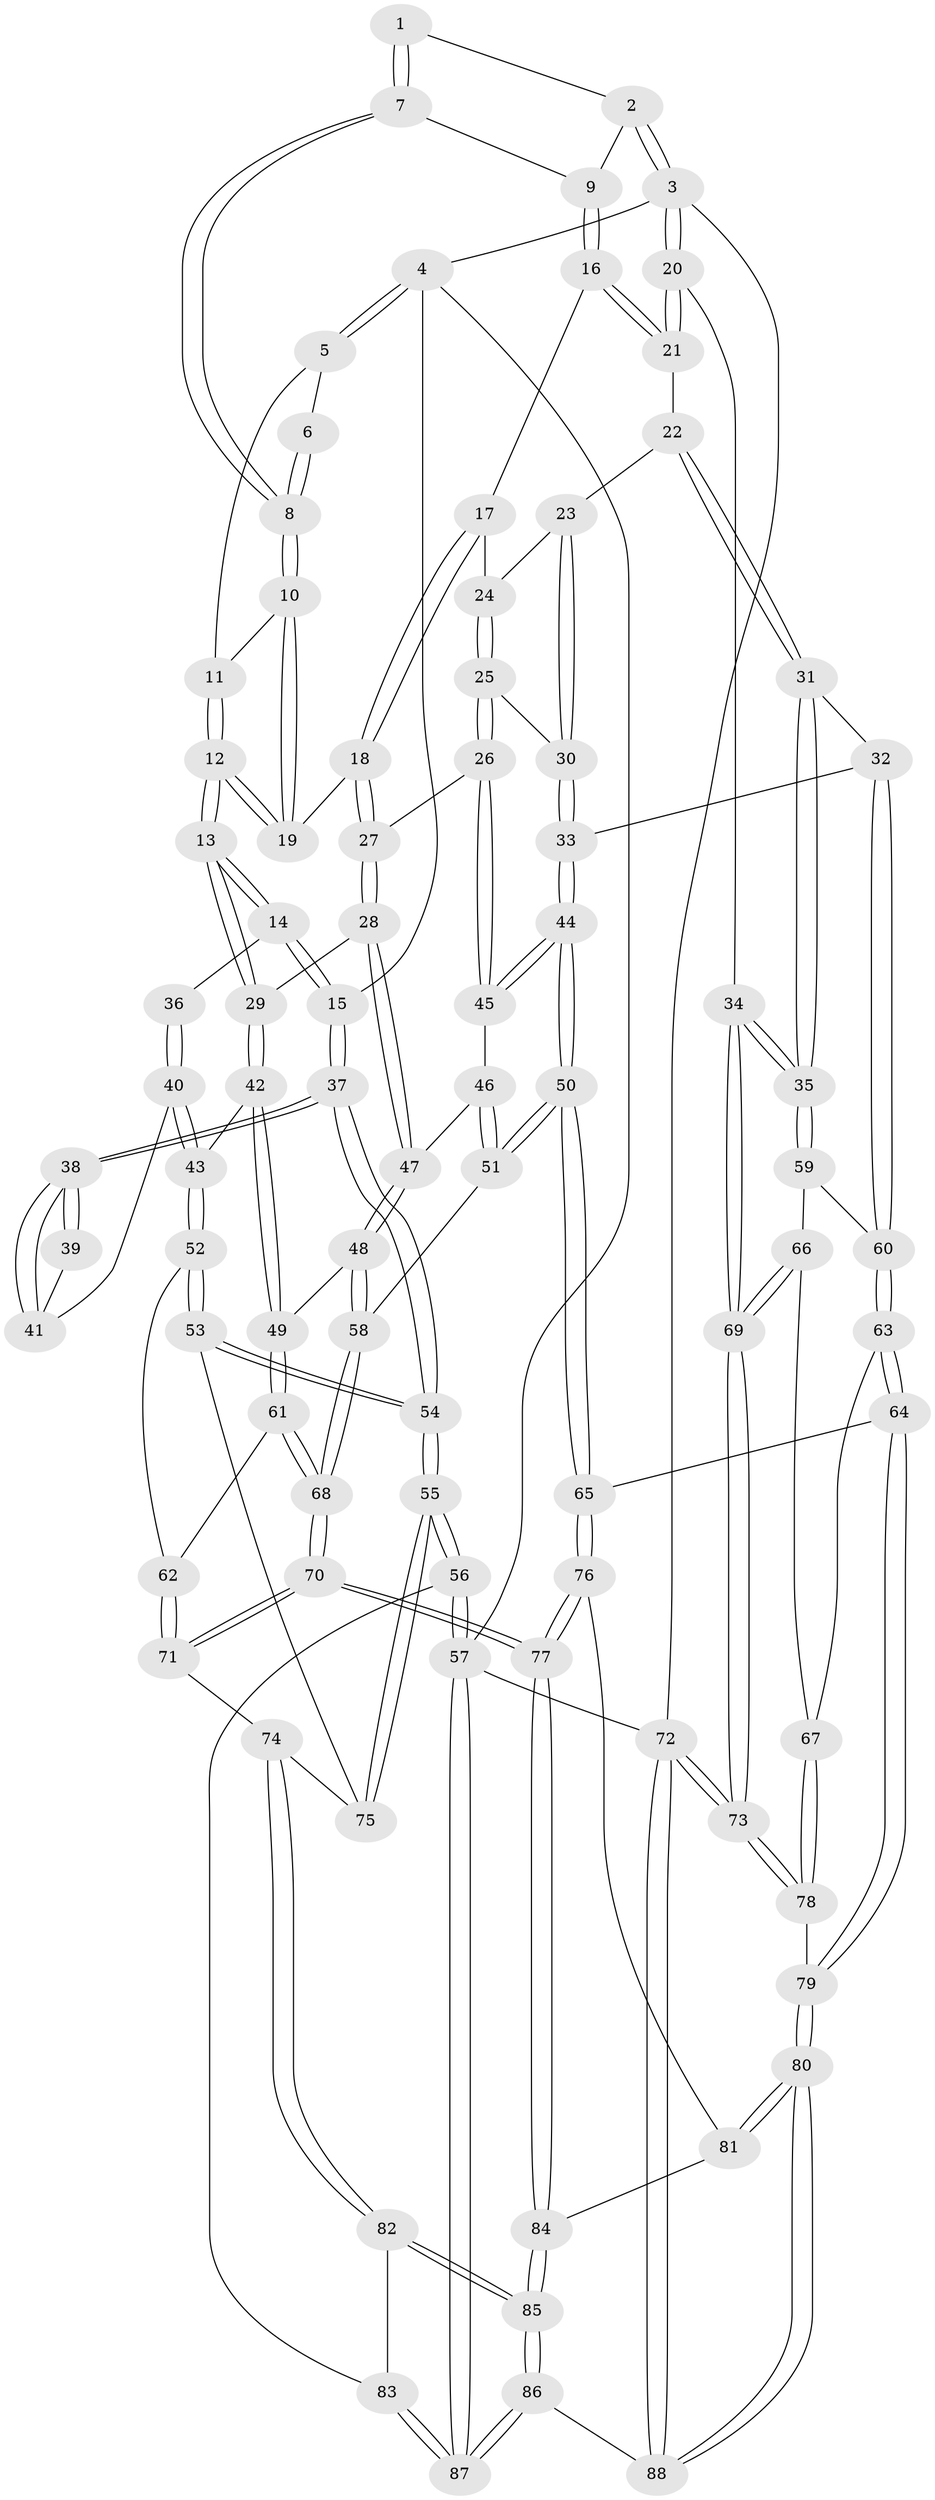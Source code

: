 // Generated by graph-tools (version 1.1) at 2025/27/03/09/25 03:27:16]
// undirected, 88 vertices, 217 edges
graph export_dot {
graph [start="1"]
  node [color=gray90,style=filled];
  1 [pos="+0.6891484565610223+0"];
  2 [pos="+0.982492037076928+0"];
  3 [pos="+1+0"];
  4 [pos="+0+0"];
  5 [pos="+0.25932826306954126+0"];
  6 [pos="+0.43816194077864856+0"];
  7 [pos="+0.6578540953610603+0.1188217778310164"];
  8 [pos="+0.5414614399885089+0.18073884537846396"];
  9 [pos="+0.7710453719136172+0.14621275610807896"];
  10 [pos="+0.5375546486305728+0.18911898876629646"];
  11 [pos="+0.29531338964619525+0.09952790991378524"];
  12 [pos="+0.2358209796855559+0.27619815809160714"];
  13 [pos="+0.22305628457713936+0.2941500958662306"];
  14 [pos="+0.19259807162702355+0.29177784595848666"];
  15 [pos="+0+0"];
  16 [pos="+0.8232268588989052+0.22354864530384977"];
  17 [pos="+0.6712849375769815+0.27927006714481123"];
  18 [pos="+0.5406431099694333+0.2114484218397845"];
  19 [pos="+0.5369822557211813+0.19497376479264994"];
  20 [pos="+1+0.06302296001963162"];
  21 [pos="+0.871280593642335+0.25488486151888834"];
  22 [pos="+0.8548595587127438+0.3274574495709303"];
  23 [pos="+0.7769740557077683+0.350384006892475"];
  24 [pos="+0.6785668364564366+0.3136263729493262"];
  25 [pos="+0.664039039631094+0.3979559031450215"];
  26 [pos="+0.555772573707805+0.40439217950274564"];
  27 [pos="+0.5133235217029581+0.3326296459222938"];
  28 [pos="+0.34075467521975805+0.38837836907340323"];
  29 [pos="+0.23448800332706818+0.31046916658262724"];
  30 [pos="+0.6853307820385179+0.4111264913619716"];
  31 [pos="+0.8567068244793423+0.33757085196070186"];
  32 [pos="+0.8476776203613313+0.4820762751163855"];
  33 [pos="+0.7364921050759206+0.5132673987952768"];
  34 [pos="+1+0.49086063910094846"];
  35 [pos="+1+0.49229377184648326"];
  36 [pos="+0.11673594984679751+0.3554402703838065"];
  37 [pos="+0+0.47213562565517614"];
  38 [pos="+0+0.4500724518691672"];
  39 [pos="+0.08588645914003715+0.37175361026027753"];
  40 [pos="+0.13032929071428834+0.519316000777414"];
  41 [pos="+0.09120261272984695+0.48432772639194344"];
  42 [pos="+0.19858906668136947+0.4960421072275276"];
  43 [pos="+0.13701310519176418+0.533033151217353"];
  44 [pos="+0.6911161959484545+0.5733930773929562"];
  45 [pos="+0.5460867038818028+0.4664942808717689"];
  46 [pos="+0.5255014624413433+0.4868913936577903"];
  47 [pos="+0.3635553289692415+0.48978719734797427"];
  48 [pos="+0.348141022165206+0.5440728872514754"];
  49 [pos="+0.30246753763428946+0.5681687264835535"];
  50 [pos="+0.6731999389443224+0.6927036827923482"];
  51 [pos="+0.5007756289408739+0.6427901858174873"];
  52 [pos="+0.09788275548841714+0.6217247776213612"];
  53 [pos="+0.06932498833065215+0.6345742313816873"];
  54 [pos="+0+0.6415717133310708"];
  55 [pos="+0+0.888925206251181"];
  56 [pos="+0+0.9364376409785548"];
  57 [pos="+0+1"];
  58 [pos="+0.4631146626601443+0.6532008171310341"];
  59 [pos="+0.9196267002777733+0.5299456030835801"];
  60 [pos="+0.8991752367363957+0.5240891244041644"];
  61 [pos="+0.272882098647021+0.6115725574868062"];
  62 [pos="+0.23329515465346937+0.647905952326236"];
  63 [pos="+0.7985586190084223+0.697702101295611"];
  64 [pos="+0.6843486217587718+0.7109666548504703"];
  65 [pos="+0.6829760851155549+0.7102250708890003"];
  66 [pos="+0.93309178830037+0.625493302031818"];
  67 [pos="+0.9249066379849911+0.7400658348411268"];
  68 [pos="+0.4123478530027299+0.7381063956081072"];
  69 [pos="+1+0.6801047836652458"];
  70 [pos="+0.385525227817912+0.8111431945655717"];
  71 [pos="+0.24164651814482133+0.6788972521965506"];
  72 [pos="+1+1"];
  73 [pos="+1+1"];
  74 [pos="+0.17462475530708463+0.8240299058661829"];
  75 [pos="+0.16470572798506414+0.8195321776613766"];
  76 [pos="+0.5837761246699086+0.8179523004690116"];
  77 [pos="+0.38574415272857576+0.8247851484287377"];
  78 [pos="+1+0.8842155543603448"];
  79 [pos="+0.7422982064018953+0.8391383116398018"];
  80 [pos="+0.7017839075036135+1"];
  81 [pos="+0.5882651969447142+0.9043953863394563"];
  82 [pos="+0.22905254270838932+0.8876859773789753"];
  83 [pos="+0.12174335561269962+0.9304330464429726"];
  84 [pos="+0.3301441585890637+0.9424056641494581"];
  85 [pos="+0.3295310066368619+0.9433376224027841"];
  86 [pos="+0.35109394714197023+1"];
  87 [pos="+0.05167371577568236+1"];
  88 [pos="+0.7140021806975367+1"];
  1 -- 2;
  1 -- 7;
  1 -- 7;
  2 -- 3;
  2 -- 3;
  2 -- 9;
  3 -- 4;
  3 -- 20;
  3 -- 20;
  3 -- 72;
  4 -- 5;
  4 -- 5;
  4 -- 15;
  4 -- 57;
  5 -- 6;
  5 -- 11;
  6 -- 8;
  6 -- 8;
  7 -- 8;
  7 -- 8;
  7 -- 9;
  8 -- 10;
  8 -- 10;
  9 -- 16;
  9 -- 16;
  10 -- 11;
  10 -- 19;
  10 -- 19;
  11 -- 12;
  11 -- 12;
  12 -- 13;
  12 -- 13;
  12 -- 19;
  12 -- 19;
  13 -- 14;
  13 -- 14;
  13 -- 29;
  13 -- 29;
  14 -- 15;
  14 -- 15;
  14 -- 36;
  15 -- 37;
  15 -- 37;
  16 -- 17;
  16 -- 21;
  16 -- 21;
  17 -- 18;
  17 -- 18;
  17 -- 24;
  18 -- 19;
  18 -- 27;
  18 -- 27;
  20 -- 21;
  20 -- 21;
  20 -- 34;
  21 -- 22;
  22 -- 23;
  22 -- 31;
  22 -- 31;
  23 -- 24;
  23 -- 30;
  23 -- 30;
  24 -- 25;
  24 -- 25;
  25 -- 26;
  25 -- 26;
  25 -- 30;
  26 -- 27;
  26 -- 45;
  26 -- 45;
  27 -- 28;
  27 -- 28;
  28 -- 29;
  28 -- 47;
  28 -- 47;
  29 -- 42;
  29 -- 42;
  30 -- 33;
  30 -- 33;
  31 -- 32;
  31 -- 35;
  31 -- 35;
  32 -- 33;
  32 -- 60;
  32 -- 60;
  33 -- 44;
  33 -- 44;
  34 -- 35;
  34 -- 35;
  34 -- 69;
  34 -- 69;
  35 -- 59;
  35 -- 59;
  36 -- 40;
  36 -- 40;
  37 -- 38;
  37 -- 38;
  37 -- 54;
  37 -- 54;
  38 -- 39;
  38 -- 39;
  38 -- 41;
  38 -- 41;
  39 -- 41;
  40 -- 41;
  40 -- 43;
  40 -- 43;
  42 -- 43;
  42 -- 49;
  42 -- 49;
  43 -- 52;
  43 -- 52;
  44 -- 45;
  44 -- 45;
  44 -- 50;
  44 -- 50;
  45 -- 46;
  46 -- 47;
  46 -- 51;
  46 -- 51;
  47 -- 48;
  47 -- 48;
  48 -- 49;
  48 -- 58;
  48 -- 58;
  49 -- 61;
  49 -- 61;
  50 -- 51;
  50 -- 51;
  50 -- 65;
  50 -- 65;
  51 -- 58;
  52 -- 53;
  52 -- 53;
  52 -- 62;
  53 -- 54;
  53 -- 54;
  53 -- 75;
  54 -- 55;
  54 -- 55;
  55 -- 56;
  55 -- 56;
  55 -- 75;
  55 -- 75;
  56 -- 57;
  56 -- 57;
  56 -- 83;
  57 -- 87;
  57 -- 87;
  57 -- 72;
  58 -- 68;
  58 -- 68;
  59 -- 60;
  59 -- 66;
  60 -- 63;
  60 -- 63;
  61 -- 62;
  61 -- 68;
  61 -- 68;
  62 -- 71;
  62 -- 71;
  63 -- 64;
  63 -- 64;
  63 -- 67;
  64 -- 65;
  64 -- 79;
  64 -- 79;
  65 -- 76;
  65 -- 76;
  66 -- 67;
  66 -- 69;
  66 -- 69;
  67 -- 78;
  67 -- 78;
  68 -- 70;
  68 -- 70;
  69 -- 73;
  69 -- 73;
  70 -- 71;
  70 -- 71;
  70 -- 77;
  70 -- 77;
  71 -- 74;
  72 -- 73;
  72 -- 73;
  72 -- 88;
  72 -- 88;
  73 -- 78;
  73 -- 78;
  74 -- 75;
  74 -- 82;
  74 -- 82;
  76 -- 77;
  76 -- 77;
  76 -- 81;
  77 -- 84;
  77 -- 84;
  78 -- 79;
  79 -- 80;
  79 -- 80;
  80 -- 81;
  80 -- 81;
  80 -- 88;
  80 -- 88;
  81 -- 84;
  82 -- 83;
  82 -- 85;
  82 -- 85;
  83 -- 87;
  83 -- 87;
  84 -- 85;
  84 -- 85;
  85 -- 86;
  85 -- 86;
  86 -- 87;
  86 -- 87;
  86 -- 88;
}
